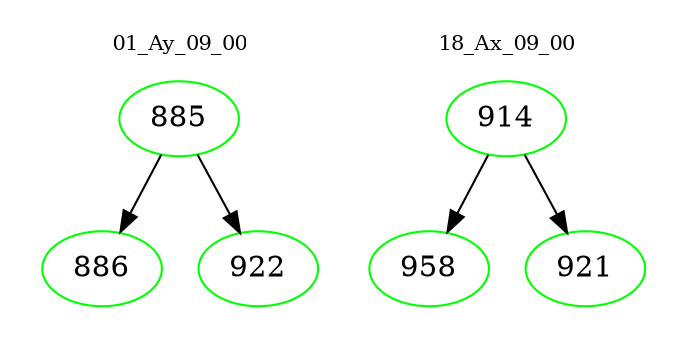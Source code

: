 digraph{
subgraph cluster_0 {
color = white
label = "01_Ay_09_00";
fontsize=10;
T0_885 [label="885", color="green"]
T0_885 -> T0_886 [color="black"]
T0_886 [label="886", color="green"]
T0_885 -> T0_922 [color="black"]
T0_922 [label="922", color="green"]
}
subgraph cluster_1 {
color = white
label = "18_Ax_09_00";
fontsize=10;
T1_914 [label="914", color="green"]
T1_914 -> T1_958 [color="black"]
T1_958 [label="958", color="green"]
T1_914 -> T1_921 [color="black"]
T1_921 [label="921", color="green"]
}
}

